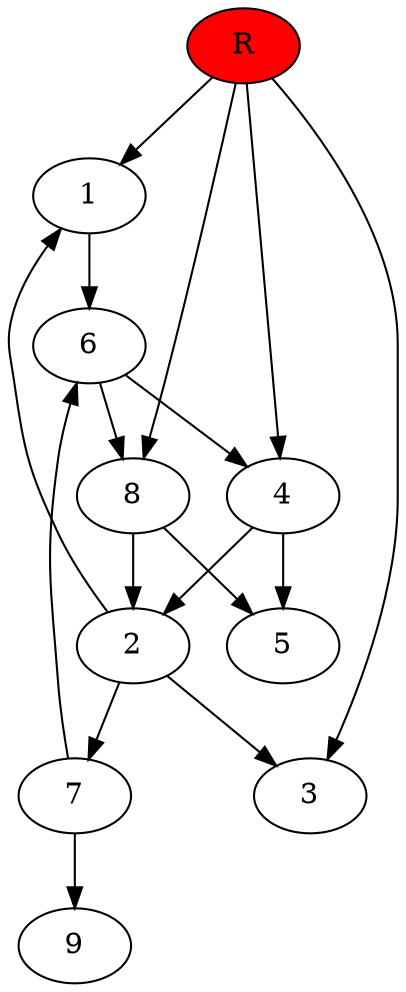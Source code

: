 digraph prb30298 {
	1
	2
	3
	4
	5
	6
	7
	8
	R [fillcolor="#ff0000" style=filled]
	1 -> 6
	2 -> 1
	2 -> 3
	2 -> 7
	4 -> 2
	4 -> 5
	6 -> 4
	6 -> 8
	7 -> 6
	7 -> 9
	8 -> 2
	8 -> 5
	R -> 1
	R -> 3
	R -> 4
	R -> 8
}
